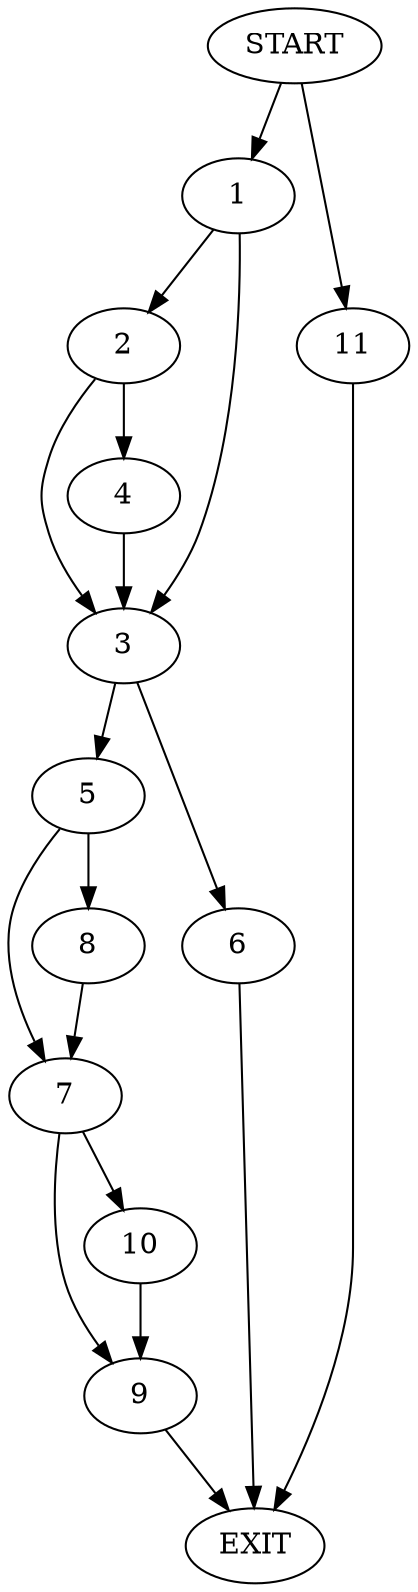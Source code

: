 digraph {
0 [label="START"]
12 [label="EXIT"]
0 -> 1
1 -> 2
1 -> 3
2 -> 3
2 -> 4
3 -> 5
3 -> 6
4 -> 3
6 -> 12
5 -> 7
5 -> 8
7 -> 9
7 -> 10
8 -> 7
10 -> 9
9 -> 12
0 -> 11
11 -> 12
}
